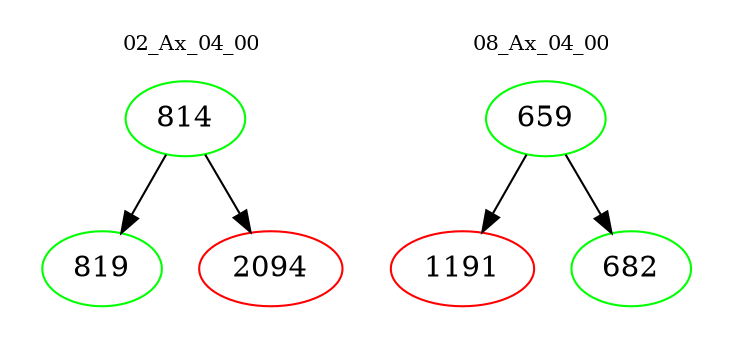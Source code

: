 digraph{
subgraph cluster_0 {
color = white
label = "02_Ax_04_00";
fontsize=10;
T0_814 [label="814", color="green"]
T0_814 -> T0_819 [color="black"]
T0_819 [label="819", color="green"]
T0_814 -> T0_2094 [color="black"]
T0_2094 [label="2094", color="red"]
}
subgraph cluster_1 {
color = white
label = "08_Ax_04_00";
fontsize=10;
T1_659 [label="659", color="green"]
T1_659 -> T1_1191 [color="black"]
T1_1191 [label="1191", color="red"]
T1_659 -> T1_682 [color="black"]
T1_682 [label="682", color="green"]
}
}
